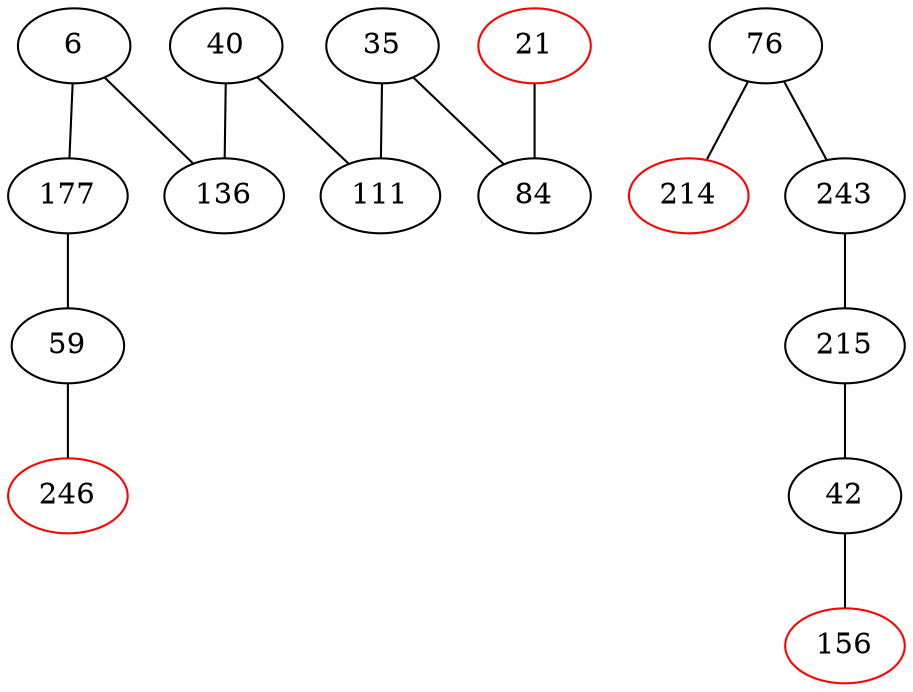 strict graph G {
6 -- 136;
21 -- 84;
35 -- 111;
40 -- 111;
42 -- 156;
59 -- 246;
76 -- 214;
84 -- 21;
111 -- 35;
136 -- 6;
177 -- 59;
215 -- 42;
243 -- 215;
246 -- 59;
6 -- 177;
35 -- 84;
40 -- 136;
42 -- 215;
59 -- 177;
76 -- 243;
84 -- 35;
111 -- 40;
136 -- 40;
156 -- 42;
177 -- 6;
214 -- 76;
215 -- 243;
243 -- 76;
6
21[color=red];
35
40
42
59
76
84
111
136
156[color=red];
177
214[color=red];
215
243
246[color=red];
}

